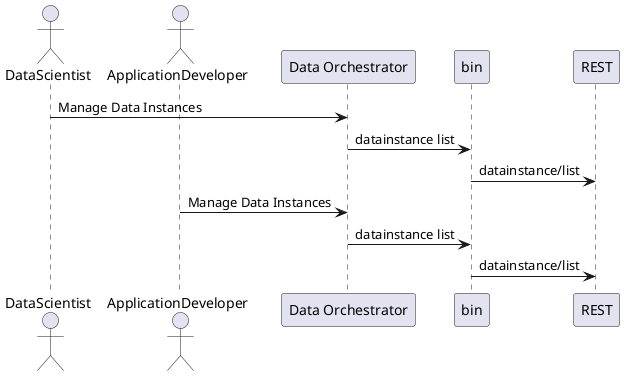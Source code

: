 @startuml


actor "DataScientist" as datascientist

actor "ApplicationDeveloper" as applicationdeveloper




datascientist -> "Data Orchestrator": Manage Data Instances
"Data Orchestrator" -> bin: datainstance list
bin -> REST: datainstance/list

applicationdeveloper -> "Data Orchestrator": Manage Data Instances
"Data Orchestrator" -> bin: datainstance list
bin -> REST: datainstance/list



@enduml
